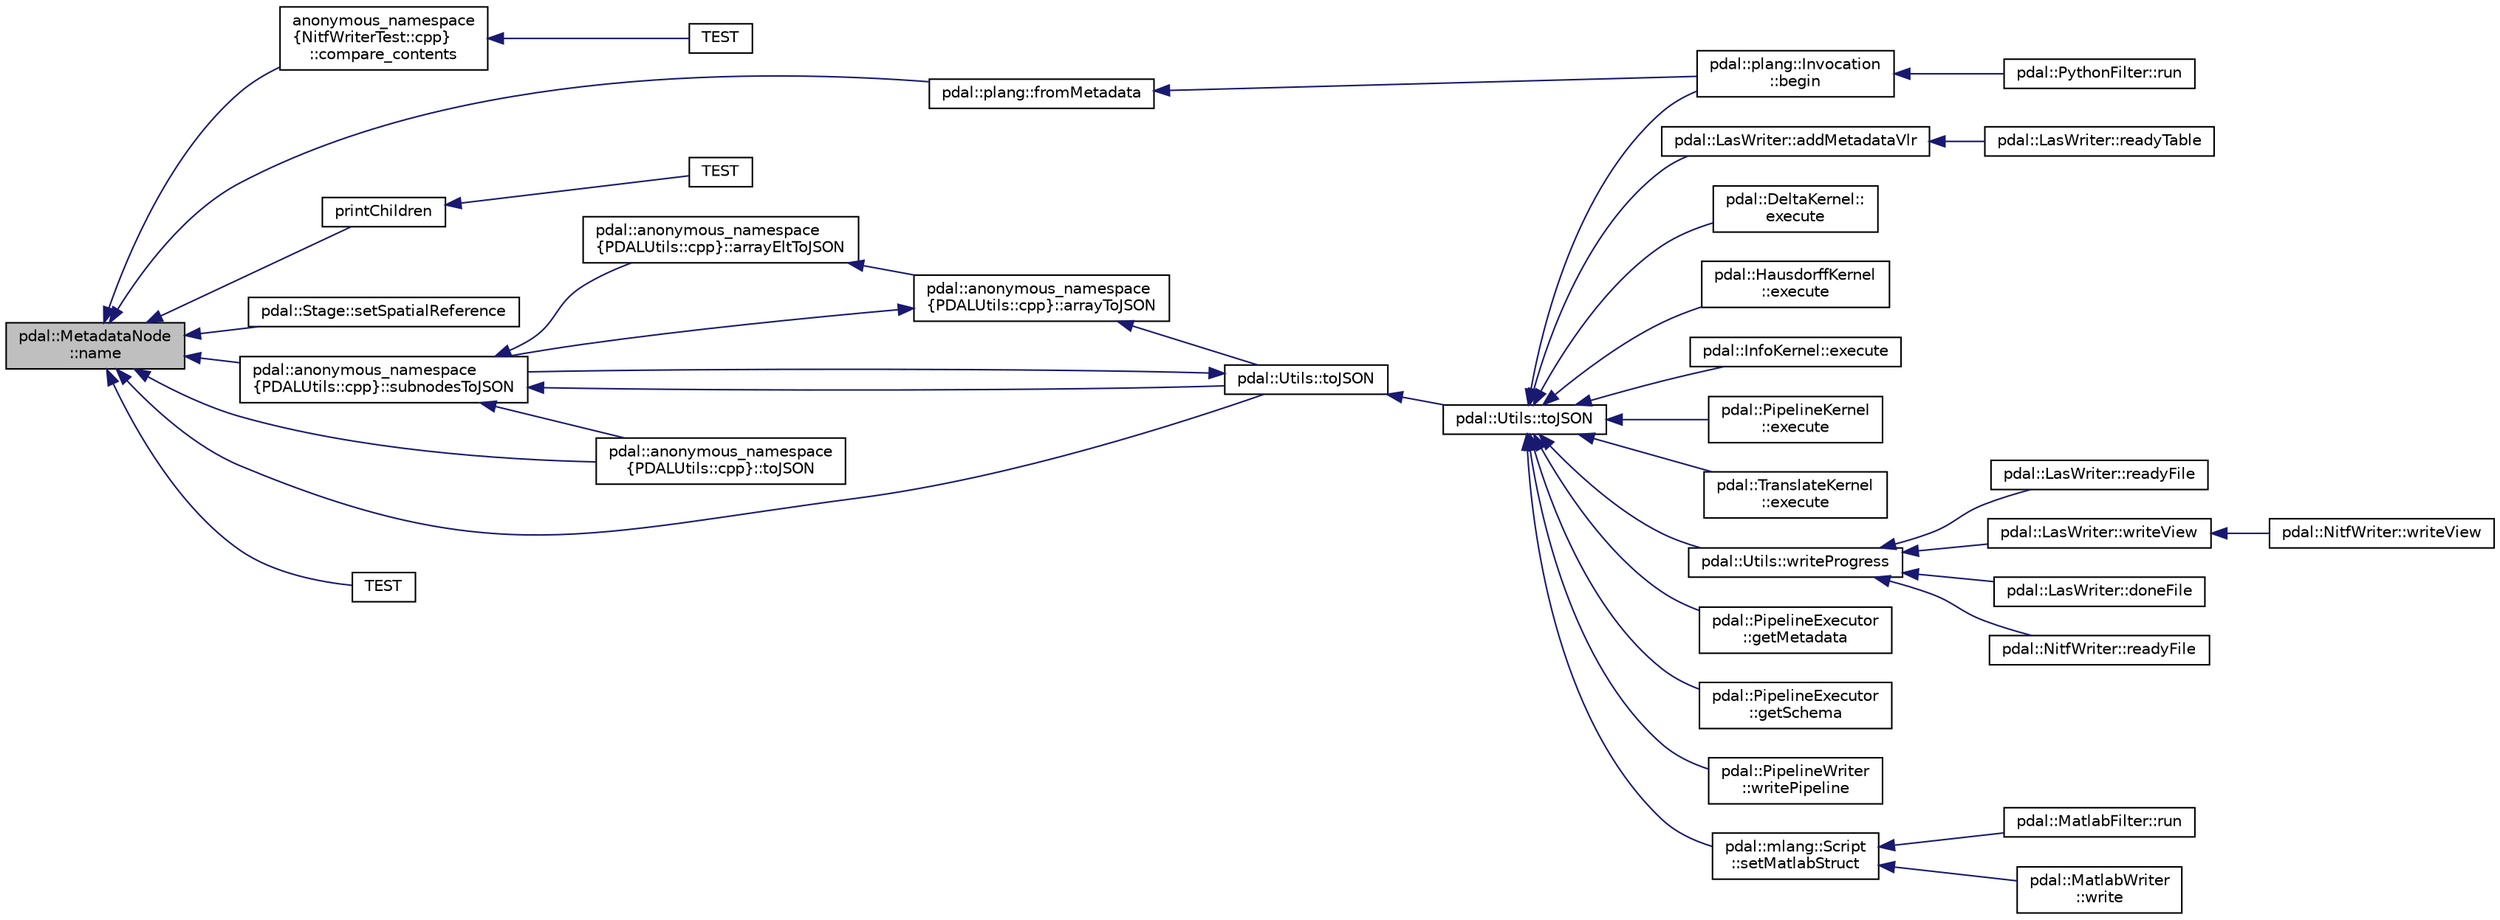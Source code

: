 digraph "pdal::MetadataNode::name"
{
  edge [fontname="Helvetica",fontsize="10",labelfontname="Helvetica",labelfontsize="10"];
  node [fontname="Helvetica",fontsize="10",shape=record];
  rankdir="LR";
  Node1 [label="pdal::MetadataNode\l::name",height=0.2,width=0.4,color="black", fillcolor="grey75", style="filled", fontcolor="black"];
  Node1 -> Node2 [dir="back",color="midnightblue",fontsize="10",style="solid",fontname="Helvetica"];
  Node2 [label="anonymous_namespace\l\{NitfWriterTest::cpp\}\l::compare_contents",height=0.2,width=0.4,color="black", fillcolor="white", style="filled",URL="$namespaceanonymous__namespace_02NitfWriterTest_8cpp_03.html#a9850e52970d9cc3d2e55bc35a299a6dd"];
  Node2 -> Node3 [dir="back",color="midnightblue",fontsize="10",style="solid",fontname="Helvetica"];
  Node3 [label="TEST",height=0.2,width=0.4,color="black", fillcolor="white", style="filled",URL="$NitfWriterTest_8cpp.html#ae0d1cacfb011586d52d1de00e1aca19f"];
  Node1 -> Node4 [dir="back",color="midnightblue",fontsize="10",style="solid",fontname="Helvetica"];
  Node4 [label="pdal::plang::fromMetadata",height=0.2,width=0.4,color="black", fillcolor="white", style="filled",URL="$namespacepdal_1_1plang.html#aadb0654c8e74d07ceb868c94f430f94a"];
  Node4 -> Node5 [dir="back",color="midnightblue",fontsize="10",style="solid",fontname="Helvetica"];
  Node5 [label="pdal::plang::Invocation\l::begin",height=0.2,width=0.4,color="black", fillcolor="white", style="filled",URL="$classpdal_1_1plang_1_1Invocation.html#adfe14b064df9a0d4dcf2d1da8a7cb1d8"];
  Node5 -> Node6 [dir="back",color="midnightblue",fontsize="10",style="solid",fontname="Helvetica"];
  Node6 [label="pdal::PythonFilter::run",height=0.2,width=0.4,color="black", fillcolor="white", style="filled",URL="$classpdal_1_1PythonFilter.html#a237d32f937771c1f5792170606a440be"];
  Node1 -> Node7 [dir="back",color="midnightblue",fontsize="10",style="solid",fontname="Helvetica"];
  Node7 [label="printChildren",height=0.2,width=0.4,color="black", fillcolor="white", style="filled",URL="$HexbinFilterTest_8cpp.html#aa81c0c0394d46b39e59283dea89f3bd8"];
  Node7 -> Node8 [dir="back",color="midnightblue",fontsize="10",style="solid",fontname="Helvetica"];
  Node8 [label="TEST",height=0.2,width=0.4,color="black", fillcolor="white", style="filled",URL="$HexbinFilterTest_8cpp.html#a3236b5bbf267f164a43a7e7d8ee9c0cc"];
  Node1 -> Node9 [dir="back",color="midnightblue",fontsize="10",style="solid",fontname="Helvetica"];
  Node9 [label="pdal::Stage::setSpatialReference",height=0.2,width=0.4,color="black", fillcolor="white", style="filled",URL="$classpdal_1_1Stage.html#a41a9256cb192960a1f5f172897e52e65"];
  Node1 -> Node10 [dir="back",color="midnightblue",fontsize="10",style="solid",fontname="Helvetica"];
  Node10 [label="pdal::anonymous_namespace\l\{PDALUtils::cpp\}::subnodesToJSON",height=0.2,width=0.4,color="black", fillcolor="white", style="filled",URL="$namespacepdal_1_1anonymous__namespace_02PDALUtils_8cpp_03.html#a9836ab34bb1a9ec78acdf0da8134082d"];
  Node10 -> Node11 [dir="back",color="midnightblue",fontsize="10",style="solid",fontname="Helvetica"];
  Node11 [label="pdal::anonymous_namespace\l\{PDALUtils::cpp\}::arrayEltToJSON",height=0.2,width=0.4,color="black", fillcolor="white", style="filled",URL="$namespacepdal_1_1anonymous__namespace_02PDALUtils_8cpp_03.html#ac00099447614a63b2acd68d05ee3a5c1"];
  Node11 -> Node12 [dir="back",color="midnightblue",fontsize="10",style="solid",fontname="Helvetica"];
  Node12 [label="pdal::anonymous_namespace\l\{PDALUtils::cpp\}::arrayToJSON",height=0.2,width=0.4,color="black", fillcolor="white", style="filled",URL="$namespacepdal_1_1anonymous__namespace_02PDALUtils_8cpp_03.html#a24e6b833ca779a04307fb80c249cdf19"];
  Node12 -> Node10 [dir="back",color="midnightblue",fontsize="10",style="solid",fontname="Helvetica"];
  Node12 -> Node13 [dir="back",color="midnightblue",fontsize="10",style="solid",fontname="Helvetica"];
  Node13 [label="pdal::Utils::toJSON",height=0.2,width=0.4,color="black", fillcolor="white", style="filled",URL="$namespacepdal_1_1Utils.html#a90c7b124d5407ee4d7120e4c42b40b02"];
  Node13 -> Node10 [dir="back",color="midnightblue",fontsize="10",style="solid",fontname="Helvetica"];
  Node13 -> Node14 [dir="back",color="midnightblue",fontsize="10",style="solid",fontname="Helvetica"];
  Node14 [label="pdal::Utils::toJSON",height=0.2,width=0.4,color="black", fillcolor="white", style="filled",URL="$namespacepdal_1_1Utils.html#ae34d4c6244b0915b7ff635d74c5315cc"];
  Node14 -> Node15 [dir="back",color="midnightblue",fontsize="10",style="solid",fontname="Helvetica"];
  Node15 [label="pdal::LasWriter::addMetadataVlr",height=0.2,width=0.4,color="black", fillcolor="white", style="filled",URL="$classpdal_1_1LasWriter.html#a8b3878dd632dd8a1eb0828acd1b06ca5"];
  Node15 -> Node16 [dir="back",color="midnightblue",fontsize="10",style="solid",fontname="Helvetica"];
  Node16 [label="pdal::LasWriter::readyTable",height=0.2,width=0.4,color="black", fillcolor="white", style="filled",URL="$classpdal_1_1LasWriter.html#a2e5b4f04008d3784799d9e4ad029352a"];
  Node14 -> Node17 [dir="back",color="midnightblue",fontsize="10",style="solid",fontname="Helvetica"];
  Node17 [label="pdal::DeltaKernel::\lexecute",height=0.2,width=0.4,color="black", fillcolor="white", style="filled",URL="$classpdal_1_1DeltaKernel.html#a2f16220306228cfffeff86e51399713e"];
  Node14 -> Node18 [dir="back",color="midnightblue",fontsize="10",style="solid",fontname="Helvetica"];
  Node18 [label="pdal::HausdorffKernel\l::execute",height=0.2,width=0.4,color="black", fillcolor="white", style="filled",URL="$classpdal_1_1HausdorffKernel.html#aa4dd1ae4a7a4e7a4fa22feeb41245d41"];
  Node14 -> Node19 [dir="back",color="midnightblue",fontsize="10",style="solid",fontname="Helvetica"];
  Node19 [label="pdal::InfoKernel::execute",height=0.2,width=0.4,color="black", fillcolor="white", style="filled",URL="$classpdal_1_1InfoKernel.html#ac8d3f256fa5d844710b25034f4e22eaa"];
  Node14 -> Node20 [dir="back",color="midnightblue",fontsize="10",style="solid",fontname="Helvetica"];
  Node20 [label="pdal::PipelineKernel\l::execute",height=0.2,width=0.4,color="black", fillcolor="white", style="filled",URL="$classpdal_1_1PipelineKernel.html#a0d3bb8f1b2c0af4e3d8af7f61a264d20"];
  Node14 -> Node21 [dir="back",color="midnightblue",fontsize="10",style="solid",fontname="Helvetica"];
  Node21 [label="pdal::TranslateKernel\l::execute",height=0.2,width=0.4,color="black", fillcolor="white", style="filled",URL="$classpdal_1_1TranslateKernel.html#a29dcfe64f27066795c729465ffbef49c"];
  Node14 -> Node22 [dir="back",color="midnightblue",fontsize="10",style="solid",fontname="Helvetica"];
  Node22 [label="pdal::Utils::writeProgress",height=0.2,width=0.4,color="black", fillcolor="white", style="filled",URL="$namespacepdal_1_1Utils.html#adb7958fecbf7710df7d97a313a57ce39"];
  Node22 -> Node23 [dir="back",color="midnightblue",fontsize="10",style="solid",fontname="Helvetica"];
  Node23 [label="pdal::LasWriter::readyFile",height=0.2,width=0.4,color="black", fillcolor="white", style="filled",URL="$classpdal_1_1LasWriter.html#a4b0ad482eac655fb22cf29717c04c6b3"];
  Node22 -> Node24 [dir="back",color="midnightblue",fontsize="10",style="solid",fontname="Helvetica"];
  Node24 [label="pdal::LasWriter::writeView",height=0.2,width=0.4,color="black", fillcolor="white", style="filled",URL="$classpdal_1_1LasWriter.html#a91550327b74a35121c29d342c9659578"];
  Node24 -> Node25 [dir="back",color="midnightblue",fontsize="10",style="solid",fontname="Helvetica"];
  Node25 [label="pdal::NitfWriter::writeView",height=0.2,width=0.4,color="black", fillcolor="white", style="filled",URL="$classpdal_1_1NitfWriter.html#a09c8b43a263e077f6361e5eaf3f37063"];
  Node22 -> Node26 [dir="back",color="midnightblue",fontsize="10",style="solid",fontname="Helvetica"];
  Node26 [label="pdal::LasWriter::doneFile",height=0.2,width=0.4,color="black", fillcolor="white", style="filled",URL="$classpdal_1_1LasWriter.html#a8e6cccdc4e5b6cf4ac9361697b4e6f4f"];
  Node22 -> Node27 [dir="back",color="midnightblue",fontsize="10",style="solid",fontname="Helvetica"];
  Node27 [label="pdal::NitfWriter::readyFile",height=0.2,width=0.4,color="black", fillcolor="white", style="filled",URL="$classpdal_1_1NitfWriter.html#a34d932e82c5d6842ca515cc59281021e"];
  Node14 -> Node28 [dir="back",color="midnightblue",fontsize="10",style="solid",fontname="Helvetica"];
  Node28 [label="pdal::PipelineExecutor\l::getMetadata",height=0.2,width=0.4,color="black", fillcolor="white", style="filled",URL="$classpdal_1_1PipelineExecutor.html#a866c8b7df2dbd37c969d5ad4f964e256"];
  Node14 -> Node29 [dir="back",color="midnightblue",fontsize="10",style="solid",fontname="Helvetica"];
  Node29 [label="pdal::PipelineExecutor\l::getSchema",height=0.2,width=0.4,color="black", fillcolor="white", style="filled",URL="$classpdal_1_1PipelineExecutor.html#a9e29a5c7ed214f566efd7524b11d2ade"];
  Node14 -> Node30 [dir="back",color="midnightblue",fontsize="10",style="solid",fontname="Helvetica"];
  Node30 [label="pdal::PipelineWriter\l::writePipeline",height=0.2,width=0.4,color="black", fillcolor="white", style="filled",URL="$namespacepdal_1_1PipelineWriter.html#a94e2eba7a6e9b21db48c0bbf0aacd4e2"];
  Node14 -> Node31 [dir="back",color="midnightblue",fontsize="10",style="solid",fontname="Helvetica"];
  Node31 [label="pdal::mlang::Script\l::setMatlabStruct",height=0.2,width=0.4,color="black", fillcolor="white", style="filled",URL="$classpdal_1_1mlang_1_1Script.html#afbb1ef33651f4742aad98f4acc51a572"];
  Node31 -> Node32 [dir="back",color="midnightblue",fontsize="10",style="solid",fontname="Helvetica"];
  Node32 [label="pdal::MatlabFilter::run",height=0.2,width=0.4,color="black", fillcolor="white", style="filled",URL="$classpdal_1_1MatlabFilter.html#a8936067bb62fb503d654703fb4dbb45a"];
  Node31 -> Node33 [dir="back",color="midnightblue",fontsize="10",style="solid",fontname="Helvetica"];
  Node33 [label="pdal::MatlabWriter\l::write",height=0.2,width=0.4,color="black", fillcolor="white", style="filled",URL="$classpdal_1_1MatlabWriter.html#a96ed356ff0f2ae0276cbdbb050be13b6"];
  Node14 -> Node5 [dir="back",color="midnightblue",fontsize="10",style="solid",fontname="Helvetica"];
  Node10 -> Node34 [dir="back",color="midnightblue",fontsize="10",style="solid",fontname="Helvetica"];
  Node34 [label="pdal::anonymous_namespace\l\{PDALUtils::cpp\}::toJSON",height=0.2,width=0.4,color="black", fillcolor="white", style="filled",URL="$namespacepdal_1_1anonymous__namespace_02PDALUtils_8cpp_03.html#ab2d2cb1cbf634d47e76796396ca48e1e"];
  Node10 -> Node13 [dir="back",color="midnightblue",fontsize="10",style="solid",fontname="Helvetica"];
  Node1 -> Node35 [dir="back",color="midnightblue",fontsize="10",style="solid",fontname="Helvetica"];
  Node35 [label="TEST",height=0.2,width=0.4,color="black", fillcolor="white", style="filled",URL="$NitfReaderTest_8cpp.html#a1ddecda4511b930001aaf117a037bfca"];
  Node1 -> Node34 [dir="back",color="midnightblue",fontsize="10",style="solid",fontname="Helvetica"];
  Node1 -> Node13 [dir="back",color="midnightblue",fontsize="10",style="solid",fontname="Helvetica"];
}
